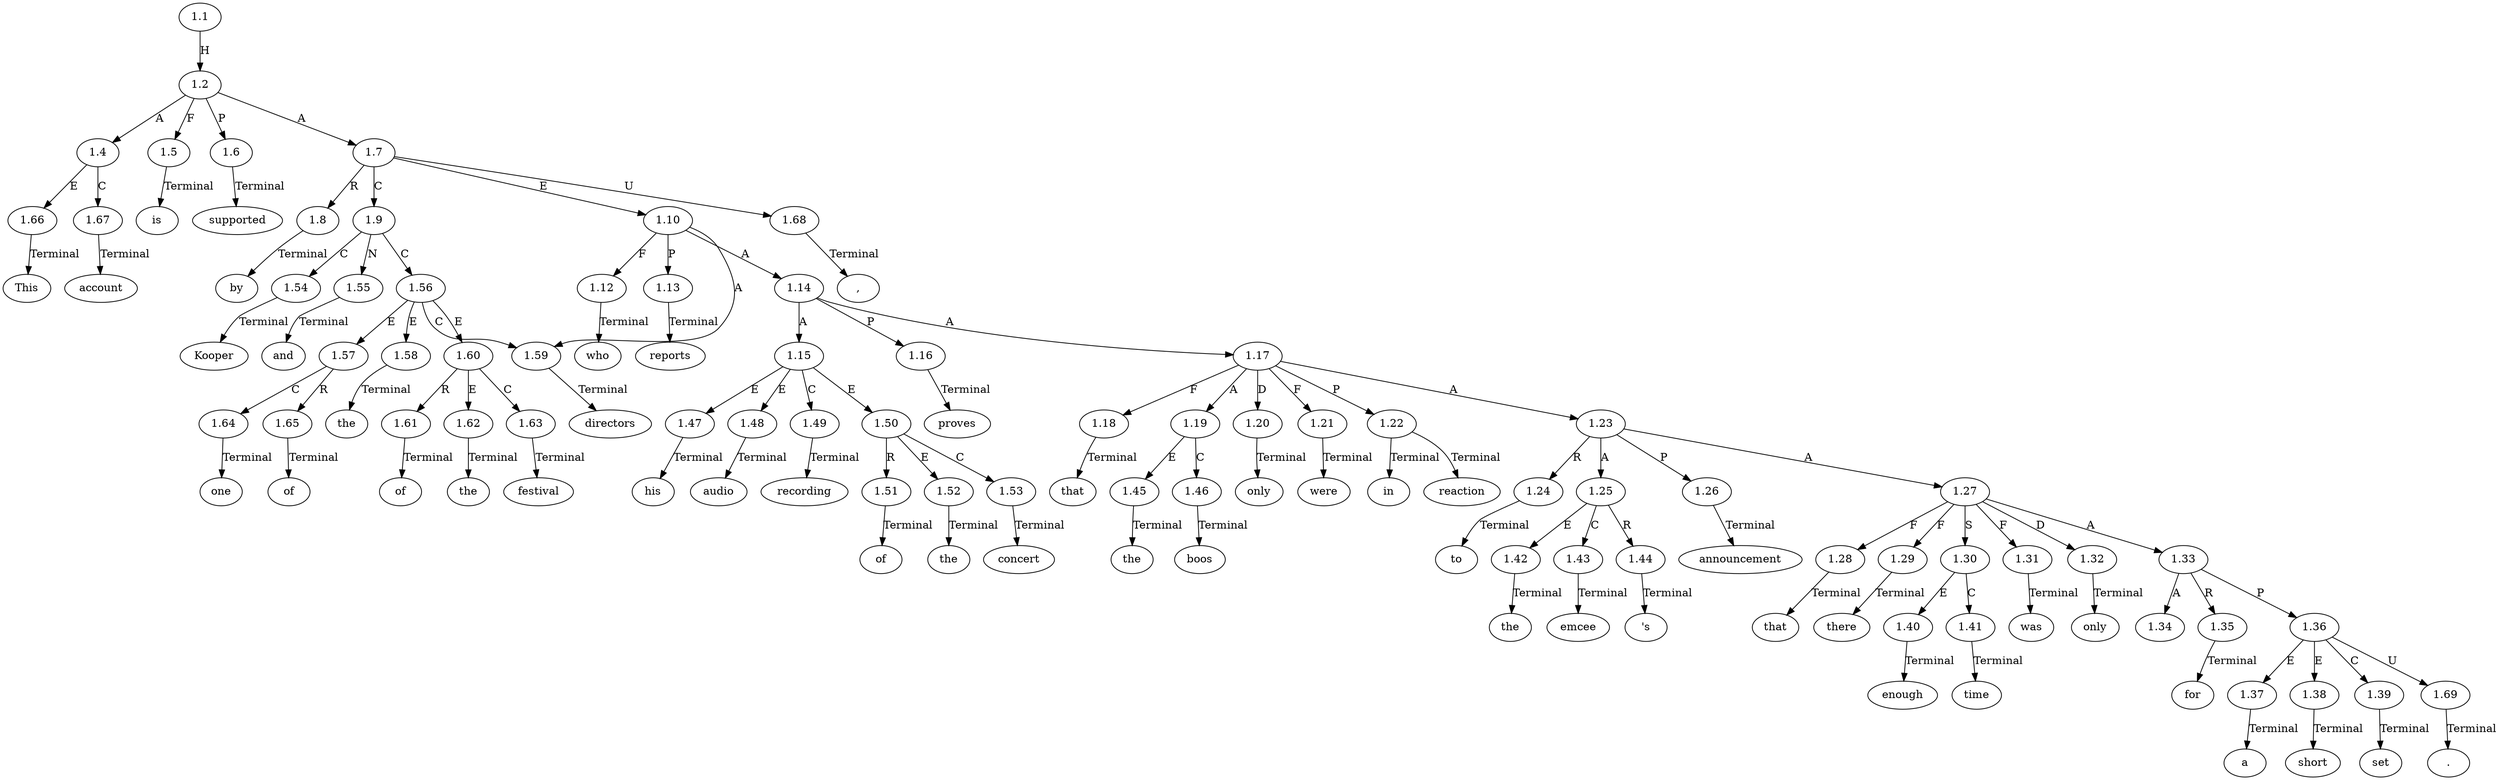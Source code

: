 // Graph
digraph {
	0.1 [label=This ordering=out]
	0.10 [label=the ordering=out]
	0.11 [label=directors ordering=out]
	0.12 [label=of ordering=out]
	0.13 [label=the ordering=out]
	0.14 [label=festival ordering=out]
	0.15 [label="," ordering=out]
	0.16 [label=who ordering=out]
	0.17 [label=reports ordering=out]
	0.18 [label=his ordering=out]
	0.19 [label=audio ordering=out]
	0.2 [label=account ordering=out]
	0.20 [label=recording ordering=out]
	0.21 [label=of ordering=out]
	0.22 [label=the ordering=out]
	0.23 [label=concert ordering=out]
	0.24 [label=proves ordering=out]
	0.25 [label=that ordering=out]
	0.26 [label=the ordering=out]
	0.27 [label=only ordering=out]
	0.28 [label=boos ordering=out]
	0.29 [label=were ordering=out]
	0.3 [label=is ordering=out]
	0.30 [label=in ordering=out]
	0.31 [label=reaction ordering=out]
	0.32 [label=to ordering=out]
	0.33 [label=the ordering=out]
	0.34 [label=emcee ordering=out]
	0.35 [label="'s" ordering=out]
	0.36 [label=announcement ordering=out]
	0.37 [label=that ordering=out]
	0.38 [label=there ordering=out]
	0.39 [label=was ordering=out]
	0.4 [label=supported ordering=out]
	0.40 [label=only ordering=out]
	0.41 [label=enough ordering=out]
	0.42 [label=time ordering=out]
	0.43 [label=for ordering=out]
	0.44 [label=a ordering=out]
	0.45 [label=short ordering=out]
	0.46 [label=set ordering=out]
	0.47 [label="." ordering=out]
	0.5 [label=by ordering=out]
	0.6 [label=Kooper ordering=out]
	0.7 [label=and ordering=out]
	0.8 [label=one ordering=out]
	0.9 [label=of ordering=out]
	1.1 [label=1.1 ordering=out]
	1.2 [label=1.2 ordering=out]
	1.4 [label=1.4 ordering=out]
	1.5 [label=1.5 ordering=out]
	1.6 [label=1.6 ordering=out]
	1.7 [label=1.7 ordering=out]
	1.8 [label=1.8 ordering=out]
	1.9 [label=1.9 ordering=out]
	1.10 [label=1.10 ordering=out]
	1.12 [label=1.12 ordering=out]
	1.13 [label=1.13 ordering=out]
	1.14 [label=1.14 ordering=out]
	1.15 [label=1.15 ordering=out]
	1.16 [label=1.16 ordering=out]
	1.17 [label=1.17 ordering=out]
	1.18 [label=1.18 ordering=out]
	1.19 [label=1.19 ordering=out]
	1.20 [label=1.20 ordering=out]
	1.21 [label=1.21 ordering=out]
	1.22 [label=1.22 ordering=out]
	1.23 [label=1.23 ordering=out]
	1.24 [label=1.24 ordering=out]
	1.25 [label=1.25 ordering=out]
	1.26 [label=1.26 ordering=out]
	1.27 [label=1.27 ordering=out]
	1.28 [label=1.28 ordering=out]
	1.29 [label=1.29 ordering=out]
	1.30 [label=1.30 ordering=out]
	1.31 [label=1.31 ordering=out]
	1.32 [label=1.32 ordering=out]
	1.33 [label=1.33 ordering=out]
	1.34 [label=1.34 ordering=out]
	1.35 [label=1.35 ordering=out]
	1.36 [label=1.36 ordering=out]
	1.37 [label=1.37 ordering=out]
	1.38 [label=1.38 ordering=out]
	1.39 [label=1.39 ordering=out]
	1.40 [label=1.40 ordering=out]
	1.41 [label=1.41 ordering=out]
	1.42 [label=1.42 ordering=out]
	1.43 [label=1.43 ordering=out]
	1.44 [label=1.44 ordering=out]
	1.45 [label=1.45 ordering=out]
	1.46 [label=1.46 ordering=out]
	1.47 [label=1.47 ordering=out]
	1.48 [label=1.48 ordering=out]
	1.49 [label=1.49 ordering=out]
	1.50 [label=1.50 ordering=out]
	1.51 [label=1.51 ordering=out]
	1.52 [label=1.52 ordering=out]
	1.53 [label=1.53 ordering=out]
	1.54 [label=1.54 ordering=out]
	1.55 [label=1.55 ordering=out]
	1.56 [label=1.56 ordering=out]
	1.57 [label=1.57 ordering=out]
	1.58 [label=1.58 ordering=out]
	1.59 [label=1.59 ordering=out]
	1.60 [label=1.60 ordering=out]
	1.61 [label=1.61 ordering=out]
	1.62 [label=1.62 ordering=out]
	1.63 [label=1.63 ordering=out]
	1.64 [label=1.64 ordering=out]
	1.65 [label=1.65 ordering=out]
	1.66 [label=1.66 ordering=out]
	1.67 [label=1.67 ordering=out]
	1.68 [label=1.68 ordering=out]
	1.69 [label=1.69 ordering=out]
	1.1 -> 1.2 [label=H ordering=out]
	1.2 -> 1.4 [label=A ordering=out]
	1.2 -> 1.5 [label=F ordering=out]
	1.2 -> 1.6 [label=P ordering=out]
	1.2 -> 1.7 [label=A ordering=out]
	1.4 -> 1.66 [label=E ordering=out]
	1.4 -> 1.67 [label=C ordering=out]
	1.5 -> 0.3 [label=Terminal ordering=out]
	1.6 -> 0.4 [label=Terminal ordering=out]
	1.7 -> 1.8 [label=R ordering=out]
	1.7 -> 1.9 [label=C ordering=out]
	1.7 -> 1.10 [label=E ordering=out]
	1.7 -> 1.68 [label=U ordering=out]
	1.8 -> 0.5 [label=Terminal ordering=out]
	1.9 -> 1.54 [label=C ordering=out]
	1.9 -> 1.55 [label=N ordering=out]
	1.9 -> 1.56 [label=C ordering=out]
	1.10 -> 1.12 [label=F ordering=out]
	1.10 -> 1.13 [label=P ordering=out]
	1.10 -> 1.14 [label=A ordering=out]
	1.10 -> 1.59 [label=A ordering=out]
	1.12 -> 0.16 [label=Terminal ordering=out]
	1.13 -> 0.17 [label=Terminal ordering=out]
	1.14 -> 1.15 [label=A ordering=out]
	1.14 -> 1.16 [label=P ordering=out]
	1.14 -> 1.17 [label=A ordering=out]
	1.15 -> 1.47 [label=E ordering=out]
	1.15 -> 1.48 [label=E ordering=out]
	1.15 -> 1.49 [label=C ordering=out]
	1.15 -> 1.50 [label=E ordering=out]
	1.16 -> 0.24 [label=Terminal ordering=out]
	1.17 -> 1.18 [label=F ordering=out]
	1.17 -> 1.19 [label=A ordering=out]
	1.17 -> 1.20 [label=D ordering=out]
	1.17 -> 1.21 [label=F ordering=out]
	1.17 -> 1.22 [label=P ordering=out]
	1.17 -> 1.23 [label=A ordering=out]
	1.18 -> 0.25 [label=Terminal ordering=out]
	1.19 -> 1.45 [label=E ordering=out]
	1.19 -> 1.46 [label=C ordering=out]
	1.20 -> 0.27 [label=Terminal ordering=out]
	1.21 -> 0.29 [label=Terminal ordering=out]
	1.22 -> 0.30 [label=Terminal ordering=out]
	1.22 -> 0.31 [label=Terminal ordering=out]
	1.23 -> 1.24 [label=R ordering=out]
	1.23 -> 1.25 [label=A ordering=out]
	1.23 -> 1.26 [label=P ordering=out]
	1.23 -> 1.27 [label=A ordering=out]
	1.24 -> 0.32 [label=Terminal ordering=out]
	1.25 -> 1.42 [label=E ordering=out]
	1.25 -> 1.43 [label=C ordering=out]
	1.25 -> 1.44 [label=R ordering=out]
	1.26 -> 0.36 [label=Terminal ordering=out]
	1.27 -> 1.28 [label=F ordering=out]
	1.27 -> 1.29 [label=F ordering=out]
	1.27 -> 1.30 [label=S ordering=out]
	1.27 -> 1.31 [label=F ordering=out]
	1.27 -> 1.32 [label=D ordering=out]
	1.27 -> 1.33 [label=A ordering=out]
	1.28 -> 0.37 [label=Terminal ordering=out]
	1.29 -> 0.38 [label=Terminal ordering=out]
	1.30 -> 1.40 [label=E ordering=out]
	1.30 -> 1.41 [label=C ordering=out]
	1.31 -> 0.39 [label=Terminal ordering=out]
	1.32 -> 0.40 [label=Terminal ordering=out]
	1.33 -> 1.34 [label=A ordering=out]
	1.33 -> 1.35 [label=R ordering=out]
	1.33 -> 1.36 [label=P ordering=out]
	1.35 -> 0.43 [label=Terminal ordering=out]
	1.36 -> 1.37 [label=E ordering=out]
	1.36 -> 1.38 [label=E ordering=out]
	1.36 -> 1.39 [label=C ordering=out]
	1.36 -> 1.69 [label=U ordering=out]
	1.37 -> 0.44 [label=Terminal ordering=out]
	1.38 -> 0.45 [label=Terminal ordering=out]
	1.39 -> 0.46 [label=Terminal ordering=out]
	1.40 -> 0.41 [label=Terminal ordering=out]
	1.41 -> 0.42 [label=Terminal ordering=out]
	1.42 -> 0.33 [label=Terminal ordering=out]
	1.43 -> 0.34 [label=Terminal ordering=out]
	1.44 -> 0.35 [label=Terminal ordering=out]
	1.45 -> 0.26 [label=Terminal ordering=out]
	1.46 -> 0.28 [label=Terminal ordering=out]
	1.47 -> 0.18 [label=Terminal ordering=out]
	1.48 -> 0.19 [label=Terminal ordering=out]
	1.49 -> 0.20 [label=Terminal ordering=out]
	1.50 -> 1.51 [label=R ordering=out]
	1.50 -> 1.52 [label=E ordering=out]
	1.50 -> 1.53 [label=C ordering=out]
	1.51 -> 0.21 [label=Terminal ordering=out]
	1.52 -> 0.22 [label=Terminal ordering=out]
	1.53 -> 0.23 [label=Terminal ordering=out]
	1.54 -> 0.6 [label=Terminal ordering=out]
	1.55 -> 0.7 [label=Terminal ordering=out]
	1.56 -> 1.57 [label=E ordering=out]
	1.56 -> 1.58 [label=E ordering=out]
	1.56 -> 1.59 [label=C ordering=out]
	1.56 -> 1.60 [label=E ordering=out]
	1.57 -> 1.64 [label=C ordering=out]
	1.57 -> 1.65 [label=R ordering=out]
	1.58 -> 0.10 [label=Terminal ordering=out]
	1.59 -> 0.11 [label=Terminal ordering=out]
	1.60 -> 1.61 [label=R ordering=out]
	1.60 -> 1.62 [label=E ordering=out]
	1.60 -> 1.63 [label=C ordering=out]
	1.61 -> 0.12 [label=Terminal ordering=out]
	1.62 -> 0.13 [label=Terminal ordering=out]
	1.63 -> 0.14 [label=Terminal ordering=out]
	1.64 -> 0.8 [label=Terminal ordering=out]
	1.65 -> 0.9 [label=Terminal ordering=out]
	1.66 -> 0.1 [label=Terminal ordering=out]
	1.67 -> 0.2 [label=Terminal ordering=out]
	1.68 -> 0.15 [label=Terminal ordering=out]
	1.69 -> 0.47 [label=Terminal ordering=out]
}
